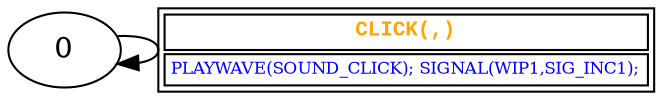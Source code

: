 digraph {
 node [shape=oval];
"0" -> "0"[fontcolor=orange, label=< <table border="1"><tr><td><font face="Courier New" point-size="10"><b>CLICK(,)<br align="left"/></b></font></td></tr>
<tr><td><font point-size="8" color ="blue">PLAYWAVE(SOUND_CLICK); SIGNAL(WIP1,SIG_INC1);<br align="left"/></font></td></tr></table>>];
}
